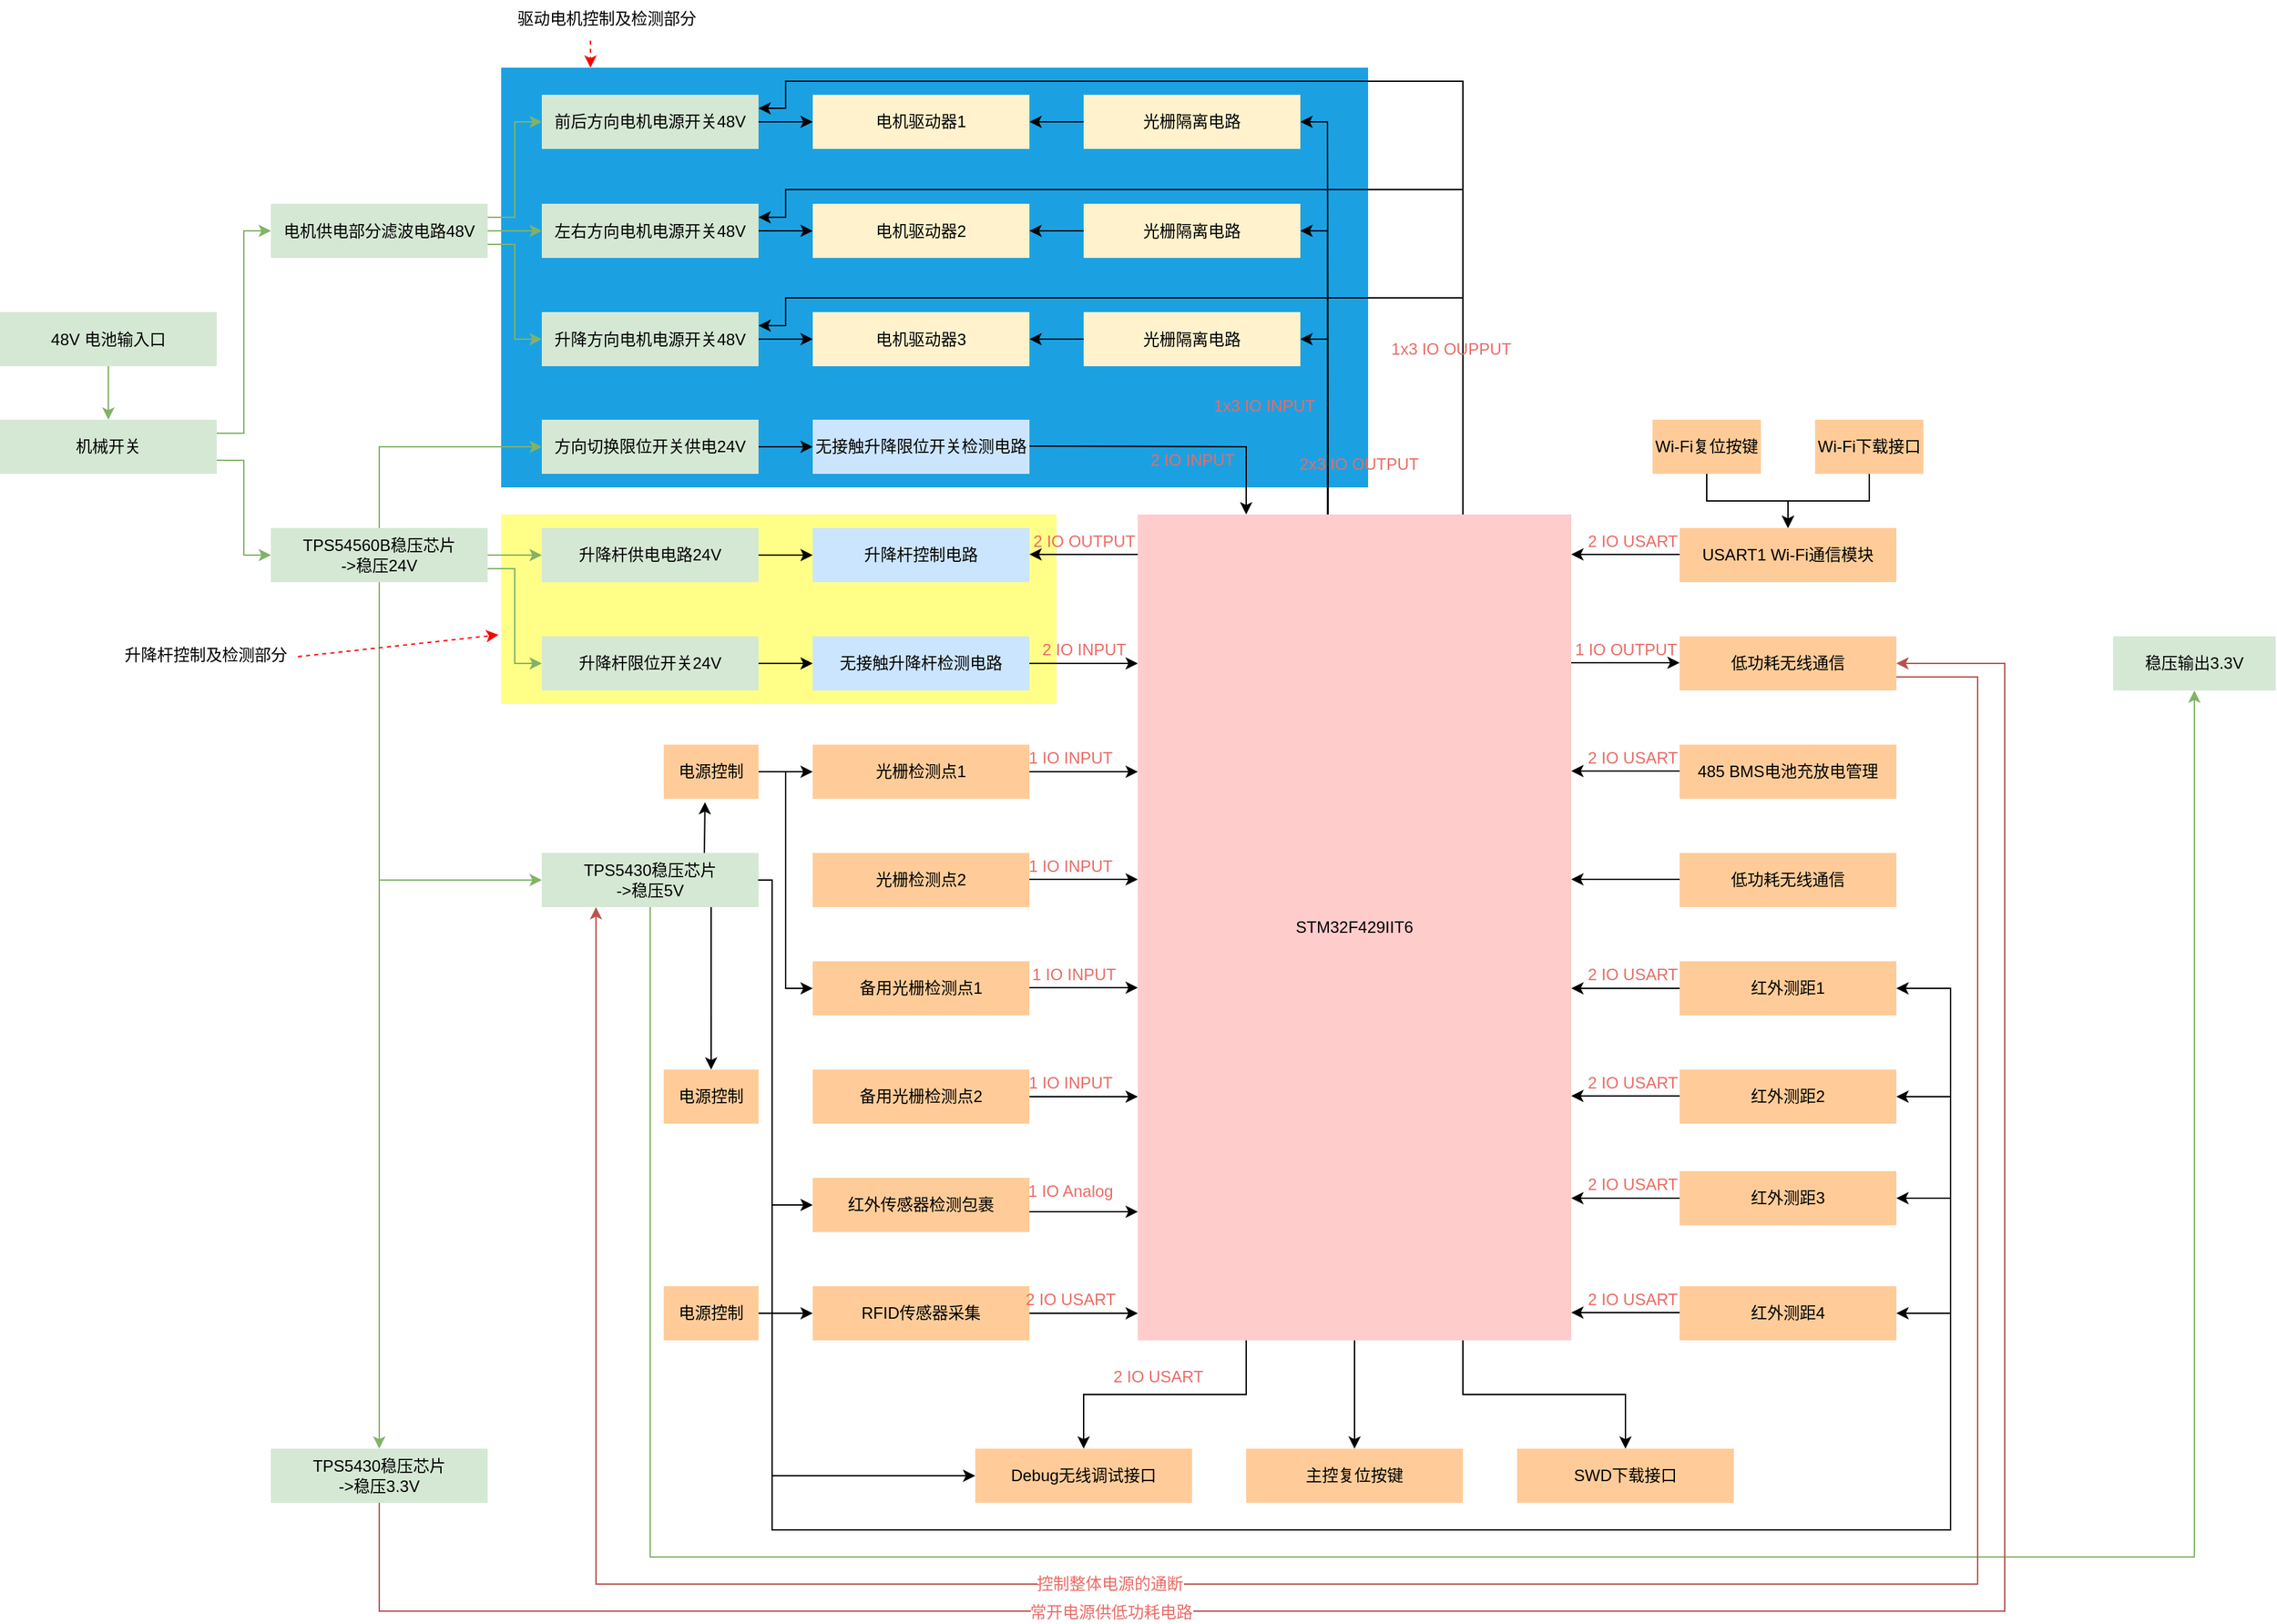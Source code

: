 <mxfile version="12.0.0" type="github" pages="1"><diagram id="swLJGi5v2HPjv_KgUqqM" name="第 1 页"><mxGraphModel dx="1579" dy="1038" grid="1" gridSize="10" guides="1" tooltips="1" connect="1" arrows="1" fold="1" page="1" pageScale="1" pageWidth="1169" pageHeight="827" math="0" shadow="0"><root><mxCell id="0"/><mxCell id="1" parent="0"/><mxCell id="vAtyXtitnbN9AJRjqvqJ-220" value="" style="rounded=0;whiteSpace=wrap;html=1;dashed=1;strokeColor=none;strokeWidth=1;fillColor=#1ba1e2;align=left;fontColor=#ffffff;" vertex="1" parent="1"><mxGeometry x="210" y="-60" width="640" height="310" as="geometry"/></mxCell><mxCell id="vAtyXtitnbN9AJRjqvqJ-217" value="" style="rounded=0;whiteSpace=wrap;html=1;strokeColor=none;strokeWidth=1;fillColor=#ffff88;align=left;noLabel=1;dashed=1;" vertex="1" parent="1"><mxGeometry x="210" y="270" width="410" height="140" as="geometry"/></mxCell><mxCell id="vAtyXtitnbN9AJRjqvqJ-133" value="" style="edgeStyle=orthogonalEdgeStyle;rounded=0;orthogonalLoop=1;jettySize=auto;html=1;exitX=0.5;exitY=0;exitDx=0;exitDy=0;fillColor=#d5e8d4;strokeColor=#82b366;" edge="1" parent="1" source="vAtyXtitnbN9AJRjqvqJ-2" target="vAtyXtitnbN9AJRjqvqJ-128"><mxGeometry relative="1" as="geometry"><Array as="points"><mxPoint x="120" y="220"/></Array></mxGeometry></mxCell><mxCell id="vAtyXtitnbN9AJRjqvqJ-144" style="edgeStyle=orthogonalEdgeStyle;rounded=0;orthogonalLoop=1;jettySize=auto;html=1;exitX=0.5;exitY=1;exitDx=0;exitDy=0;entryX=0;entryY=0.5;entryDx=0;entryDy=0;fillColor=#d5e8d4;strokeColor=#82b366;" edge="1" parent="1" source="vAtyXtitnbN9AJRjqvqJ-2" target="vAtyXtitnbN9AJRjqvqJ-114"><mxGeometry relative="1" as="geometry"/></mxCell><mxCell id="vAtyXtitnbN9AJRjqvqJ-145" value="" style="edgeStyle=orthogonalEdgeStyle;rounded=0;orthogonalLoop=1;jettySize=auto;html=1;fillColor=#d5e8d4;strokeColor=#82b366;" edge="1" parent="1" source="vAtyXtitnbN9AJRjqvqJ-2" target="vAtyXtitnbN9AJRjqvqJ-137"><mxGeometry relative="1" as="geometry"/></mxCell><mxCell id="vAtyXtitnbN9AJRjqvqJ-203" style="edgeStyle=orthogonalEdgeStyle;rounded=0;orthogonalLoop=1;jettySize=auto;html=1;exitX=1;exitY=0.75;exitDx=0;exitDy=0;entryX=0;entryY=0.5;entryDx=0;entryDy=0;fillColor=#d5e8d4;strokeColor=#82b366;" edge="1" parent="1" source="vAtyXtitnbN9AJRjqvqJ-2" target="vAtyXtitnbN9AJRjqvqJ-200"><mxGeometry relative="1" as="geometry"/></mxCell><mxCell id="vAtyXtitnbN9AJRjqvqJ-288" style="edgeStyle=orthogonalEdgeStyle;rounded=0;orthogonalLoop=1;jettySize=auto;html=1;exitX=0.5;exitY=1;exitDx=0;exitDy=0;entryX=0.5;entryY=0;entryDx=0;entryDy=0;strokeColor=#82b366;fontColor=#EA6B66;fillColor=#d5e8d4;" edge="1" parent="1" source="vAtyXtitnbN9AJRjqvqJ-2" target="vAtyXtitnbN9AJRjqvqJ-287"><mxGeometry relative="1" as="geometry"/></mxCell><mxCell id="vAtyXtitnbN9AJRjqvqJ-2" value="TPS54560B稳压芯片&lt;br&gt;-&amp;gt;稳压24V" style="rounded=0;whiteSpace=wrap;html=1;shadow=0;fillColor=#d5e8d4;strokeColor=none;" vertex="1" parent="1"><mxGeometry x="40" y="280" width="160" height="40" as="geometry"/></mxCell><mxCell id="vAtyXtitnbN9AJRjqvqJ-177" style="edgeStyle=orthogonalEdgeStyle;rounded=0;orthogonalLoop=1;jettySize=auto;html=1;entryX=1;entryY=0.5;entryDx=0;entryDy=0;" edge="1" parent="1" source="vAtyXtitnbN9AJRjqvqJ-3" target="vAtyXtitnbN9AJRjqvqJ-169"><mxGeometry relative="1" as="geometry"><Array as="points"><mxPoint x="820" y="141"/></Array></mxGeometry></mxCell><mxCell id="vAtyXtitnbN9AJRjqvqJ-179" style="edgeStyle=orthogonalEdgeStyle;rounded=0;orthogonalLoop=1;jettySize=auto;html=1;entryX=1;entryY=0.5;entryDx=0;entryDy=0;" edge="1" parent="1" source="vAtyXtitnbN9AJRjqvqJ-3" target="vAtyXtitnbN9AJRjqvqJ-168"><mxGeometry relative="1" as="geometry"><Array as="points"><mxPoint x="820" y="61"/></Array></mxGeometry></mxCell><mxCell id="vAtyXtitnbN9AJRjqvqJ-180" style="edgeStyle=orthogonalEdgeStyle;rounded=0;orthogonalLoop=1;jettySize=auto;html=1;exitX=0.439;exitY=0.001;exitDx=0;exitDy=0;entryX=1;entryY=0.5;entryDx=0;entryDy=0;exitPerimeter=0;" edge="1" parent="1" source="vAtyXtitnbN9AJRjqvqJ-3" target="vAtyXtitnbN9AJRjqvqJ-167"><mxGeometry relative="1" as="geometry"><Array as="points"><mxPoint x="820" y="200"/><mxPoint x="820" y="-20"/></Array></mxGeometry></mxCell><mxCell id="vAtyXtitnbN9AJRjqvqJ-227" value="2x3 IO OUTPUT" style="text;resizable=0;points=[];align=center;verticalAlign=middle;labelBackgroundColor=none;fontColor=#EA6B66;html=1;" vertex="1" connectable="0" parent="vAtyXtitnbN9AJRjqvqJ-180"><mxGeometry x="-0.546" y="63" relative="1" as="geometry"><mxPoint x="22.5" y="-30" as="offset"/></mxGeometry></mxCell><mxCell id="vAtyXtitnbN9AJRjqvqJ-242" style="edgeStyle=orthogonalEdgeStyle;rounded=0;orthogonalLoop=1;jettySize=auto;html=1;exitX=0.75;exitY=0;exitDx=0;exitDy=0;entryX=1;entryY=0.25;entryDx=0;entryDy=0;strokeColor=#000000;fontColor=#EA6B66;" edge="1" parent="1" source="vAtyXtitnbN9AJRjqvqJ-3" target="vAtyXtitnbN9AJRjqvqJ-120"><mxGeometry relative="1" as="geometry"><Array as="points"><mxPoint x="920" y="110"/><mxPoint x="420" y="110"/><mxPoint x="420" y="131"/></Array></mxGeometry></mxCell><mxCell id="vAtyXtitnbN9AJRjqvqJ-243" style="edgeStyle=orthogonalEdgeStyle;rounded=0;orthogonalLoop=1;jettySize=auto;html=1;exitX=0.75;exitY=0;exitDx=0;exitDy=0;entryX=1;entryY=0.25;entryDx=0;entryDy=0;strokeColor=#000000;fontColor=#EA6B66;" edge="1" parent="1" source="vAtyXtitnbN9AJRjqvqJ-3" target="vAtyXtitnbN9AJRjqvqJ-122"><mxGeometry relative="1" as="geometry"><Array as="points"><mxPoint x="920" y="30"/><mxPoint x="420" y="30"/><mxPoint x="420" y="51"/></Array></mxGeometry></mxCell><mxCell id="vAtyXtitnbN9AJRjqvqJ-244" style="edgeStyle=orthogonalEdgeStyle;rounded=0;orthogonalLoop=1;jettySize=auto;html=1;exitX=0.75;exitY=0;exitDx=0;exitDy=0;entryX=1;entryY=0.25;entryDx=0;entryDy=0;strokeColor=#000000;fontColor=#EA6B66;" edge="1" parent="1" source="vAtyXtitnbN9AJRjqvqJ-3" target="vAtyXtitnbN9AJRjqvqJ-123"><mxGeometry relative="1" as="geometry"><Array as="points"><mxPoint x="920" y="-50"/><mxPoint x="420" y="-50"/><mxPoint x="420" y="-30"/></Array></mxGeometry></mxCell><mxCell id="vAtyXtitnbN9AJRjqvqJ-245" value="1x3 IO OUPPUT" style="text;html=1;resizable=0;points=[];align=center;verticalAlign=middle;labelBackgroundColor=none;fontColor=#EA6B66;" vertex="1" connectable="0" parent="vAtyXtitnbN9AJRjqvqJ-244"><mxGeometry x="-0.852" y="1" relative="1" as="geometry"><mxPoint x="-8.5" y="-59" as="offset"/></mxGeometry></mxCell><mxCell id="vAtyXtitnbN9AJRjqvqJ-294" style="edgeStyle=orthogonalEdgeStyle;rounded=0;orthogonalLoop=1;jettySize=auto;html=1;exitX=0.25;exitY=1;exitDx=0;exitDy=0;entryX=0.5;entryY=0;entryDx=0;entryDy=0;strokeColor=#000000;fontColor=#EA6B66;" edge="1" parent="1" source="vAtyXtitnbN9AJRjqvqJ-3" target="vAtyXtitnbN9AJRjqvqJ-282"><mxGeometry relative="1" as="geometry"/></mxCell><mxCell id="vAtyXtitnbN9AJRjqvqJ-295" style="edgeStyle=orthogonalEdgeStyle;rounded=0;orthogonalLoop=1;jettySize=auto;html=1;exitX=0.5;exitY=1;exitDx=0;exitDy=0;entryX=0.5;entryY=0;entryDx=0;entryDy=0;strokeColor=#000000;fontColor=#EA6B66;" edge="1" parent="1" source="vAtyXtitnbN9AJRjqvqJ-3" target="vAtyXtitnbN9AJRjqvqJ-281"><mxGeometry relative="1" as="geometry"/></mxCell><mxCell id="vAtyXtitnbN9AJRjqvqJ-296" style="edgeStyle=orthogonalEdgeStyle;rounded=0;orthogonalLoop=1;jettySize=auto;html=1;exitX=0.75;exitY=1;exitDx=0;exitDy=0;entryX=0.5;entryY=0;entryDx=0;entryDy=0;strokeColor=#000000;fontColor=#EA6B66;" edge="1" parent="1" source="vAtyXtitnbN9AJRjqvqJ-3" target="vAtyXtitnbN9AJRjqvqJ-280"><mxGeometry relative="1" as="geometry"/></mxCell><mxCell id="vAtyXtitnbN9AJRjqvqJ-3" value="STM32F429IIT6" style="rounded=0;whiteSpace=wrap;html=1;shadow=0;fillColor=#ffcccc;strokeColor=none;" vertex="1" parent="1"><mxGeometry x="680" y="270" width="320" height="610" as="geometry"/></mxCell><mxCell id="vAtyXtitnbN9AJRjqvqJ-118" style="edgeStyle=orthogonalEdgeStyle;rounded=0;orthogonalLoop=1;jettySize=auto;html=1;exitX=1;exitY=0.25;exitDx=0;exitDy=0;entryX=0;entryY=0.5;entryDx=0;entryDy=0;fillColor=#d5e8d4;strokeColor=#82b366;" edge="1" parent="1" source="vAtyXtitnbN9AJRjqvqJ-112" target="vAtyXtitnbN9AJRjqvqJ-116"><mxGeometry relative="1" as="geometry"/></mxCell><mxCell id="vAtyXtitnbN9AJRjqvqJ-127" style="edgeStyle=orthogonalEdgeStyle;rounded=0;orthogonalLoop=1;jettySize=auto;html=1;exitX=1;exitY=0.75;exitDx=0;exitDy=0;entryX=0;entryY=0.5;entryDx=0;entryDy=0;fillColor=#d5e8d4;strokeColor=#82b366;" edge="1" parent="1" source="vAtyXtitnbN9AJRjqvqJ-112" target="vAtyXtitnbN9AJRjqvqJ-2"><mxGeometry relative="1" as="geometry"/></mxCell><mxCell id="vAtyXtitnbN9AJRjqvqJ-112" value="机械开关" style="rounded=0;whiteSpace=wrap;html=1;shadow=0;fillColor=#d5e8d4;strokeColor=none;" vertex="1" parent="1"><mxGeometry x="-160" y="200" width="160" height="40" as="geometry"/></mxCell><mxCell id="vAtyXtitnbN9AJRjqvqJ-297" style="edgeStyle=orthogonalEdgeStyle;rounded=0;orthogonalLoop=1;jettySize=auto;html=1;exitX=1;exitY=0.5;exitDx=0;exitDy=0;entryX=0;entryY=0.5;entryDx=0;entryDy=0;strokeColor=#000000;fontColor=#EA6B66;" edge="1" parent="1" source="vAtyXtitnbN9AJRjqvqJ-114" target="vAtyXtitnbN9AJRjqvqJ-282"><mxGeometry relative="1" as="geometry"><Array as="points"><mxPoint x="410" y="540"/><mxPoint x="410" y="980"/></Array></mxGeometry></mxCell><mxCell id="vAtyXtitnbN9AJRjqvqJ-298" style="edgeStyle=orthogonalEdgeStyle;rounded=0;orthogonalLoop=1;jettySize=auto;html=1;exitX=1;exitY=0.5;exitDx=0;exitDy=0;entryX=1;entryY=0.5;entryDx=0;entryDy=0;strokeColor=#000000;fontColor=#EA6B66;" edge="1" parent="1" source="vAtyXtitnbN9AJRjqvqJ-114" target="vAtyXtitnbN9AJRjqvqJ-254"><mxGeometry relative="1" as="geometry"><Array as="points"><mxPoint x="410" y="540"/><mxPoint x="410" y="1020"/><mxPoint x="1280" y="1020"/><mxPoint x="1280" y="620"/></Array></mxGeometry></mxCell><mxCell id="vAtyXtitnbN9AJRjqvqJ-299" style="edgeStyle=orthogonalEdgeStyle;rounded=0;orthogonalLoop=1;jettySize=auto;html=1;exitX=1;exitY=0.5;exitDx=0;exitDy=0;entryX=1;entryY=0.5;entryDx=0;entryDy=0;strokeColor=#000000;fontColor=#EA6B66;" edge="1" parent="1" source="vAtyXtitnbN9AJRjqvqJ-114" target="vAtyXtitnbN9AJRjqvqJ-255"><mxGeometry relative="1" as="geometry"><Array as="points"><mxPoint x="410" y="540"/><mxPoint x="410" y="1020"/><mxPoint x="1280" y="1020"/><mxPoint x="1280" y="700"/></Array></mxGeometry></mxCell><mxCell id="vAtyXtitnbN9AJRjqvqJ-300" style="edgeStyle=orthogonalEdgeStyle;rounded=0;orthogonalLoop=1;jettySize=auto;html=1;exitX=1;exitY=0.5;exitDx=0;exitDy=0;entryX=1;entryY=0.5;entryDx=0;entryDy=0;strokeColor=#000000;fontColor=#EA6B66;" edge="1" parent="1" source="vAtyXtitnbN9AJRjqvqJ-114" target="vAtyXtitnbN9AJRjqvqJ-256"><mxGeometry relative="1" as="geometry"><Array as="points"><mxPoint x="410" y="540"/><mxPoint x="410" y="1020"/><mxPoint x="1280" y="1020"/><mxPoint x="1280" y="775"/></Array></mxGeometry></mxCell><mxCell id="vAtyXtitnbN9AJRjqvqJ-301" style="edgeStyle=orthogonalEdgeStyle;rounded=0;orthogonalLoop=1;jettySize=auto;html=1;exitX=1;exitY=0.5;exitDx=0;exitDy=0;entryX=1;entryY=0.5;entryDx=0;entryDy=0;strokeColor=#000000;fontColor=#EA6B66;" edge="1" parent="1" source="vAtyXtitnbN9AJRjqvqJ-114" target="vAtyXtitnbN9AJRjqvqJ-257"><mxGeometry relative="1" as="geometry"><Array as="points"><mxPoint x="410" y="540"/><mxPoint x="410" y="1020"/><mxPoint x="1280" y="1020"/><mxPoint x="1280" y="860"/></Array></mxGeometry></mxCell><mxCell id="vAtyXtitnbN9AJRjqvqJ-307" style="edgeStyle=orthogonalEdgeStyle;rounded=0;orthogonalLoop=1;jettySize=auto;html=1;exitX=0.75;exitY=0;exitDx=0;exitDy=0;entryX=0.435;entryY=1.061;entryDx=0;entryDy=0;entryPerimeter=0;strokeColor=#000000;fontColor=#EA6B66;" edge="1" parent="1" source="vAtyXtitnbN9AJRjqvqJ-114" target="vAtyXtitnbN9AJRjqvqJ-306"><mxGeometry relative="1" as="geometry"/></mxCell><mxCell id="vAtyXtitnbN9AJRjqvqJ-313" style="edgeStyle=orthogonalEdgeStyle;rounded=0;orthogonalLoop=1;jettySize=auto;html=1;exitX=0.781;exitY=0.996;exitDx=0;exitDy=0;entryX=0.5;entryY=0;entryDx=0;entryDy=0;strokeColor=#000000;fontColor=#EA6B66;exitPerimeter=0;" edge="1" parent="1" source="vAtyXtitnbN9AJRjqvqJ-114" target="vAtyXtitnbN9AJRjqvqJ-312"><mxGeometry relative="1" as="geometry"><Array as="points"/></mxGeometry></mxCell><mxCell id="vAtyXtitnbN9AJRjqvqJ-114" value="TPS5430稳压芯片&lt;br&gt;-&amp;gt;稳压5V" style="rounded=0;whiteSpace=wrap;html=1;shadow=0;fillColor=#d5e8d4;strokeColor=none;" vertex="1" parent="1"><mxGeometry x="240" y="520" width="160" height="40" as="geometry"/></mxCell><mxCell id="vAtyXtitnbN9AJRjqvqJ-124" value="" style="edgeStyle=orthogonalEdgeStyle;rounded=0;orthogonalLoop=1;jettySize=auto;html=1;fillColor=#d5e8d4;strokeColor=#82b366;" edge="1" parent="1" source="vAtyXtitnbN9AJRjqvqJ-116" target="vAtyXtitnbN9AJRjqvqJ-122"><mxGeometry relative="1" as="geometry"/></mxCell><mxCell id="vAtyXtitnbN9AJRjqvqJ-125" style="edgeStyle=orthogonalEdgeStyle;rounded=0;orthogonalLoop=1;jettySize=auto;html=1;exitX=1;exitY=0.25;exitDx=0;exitDy=0;entryX=0;entryY=0.5;entryDx=0;entryDy=0;fillColor=#d5e8d4;strokeColor=#82b366;" edge="1" parent="1" source="vAtyXtitnbN9AJRjqvqJ-116" target="vAtyXtitnbN9AJRjqvqJ-123"><mxGeometry relative="1" as="geometry"/></mxCell><mxCell id="vAtyXtitnbN9AJRjqvqJ-126" style="edgeStyle=orthogonalEdgeStyle;rounded=0;orthogonalLoop=1;jettySize=auto;html=1;exitX=1;exitY=0.75;exitDx=0;exitDy=0;entryX=0;entryY=0.5;entryDx=0;entryDy=0;fillColor=#d5e8d4;strokeColor=#82b366;" edge="1" parent="1" source="vAtyXtitnbN9AJRjqvqJ-116" target="vAtyXtitnbN9AJRjqvqJ-120"><mxGeometry relative="1" as="geometry"/></mxCell><mxCell id="vAtyXtitnbN9AJRjqvqJ-116" value="电机供电部分滤波电路48V" style="rounded=0;whiteSpace=wrap;html=1;shadow=0;fillColor=#d5e8d4;strokeColor=none;" vertex="1" parent="1"><mxGeometry x="40" y="40.5" width="160" height="40" as="geometry"/></mxCell><mxCell id="vAtyXtitnbN9AJRjqvqJ-172" value="" style="edgeStyle=orthogonalEdgeStyle;rounded=0;orthogonalLoop=1;jettySize=auto;html=1;" edge="1" parent="1" source="vAtyXtitnbN9AJRjqvqJ-120" target="vAtyXtitnbN9AJRjqvqJ-152"><mxGeometry relative="1" as="geometry"/></mxCell><mxCell id="vAtyXtitnbN9AJRjqvqJ-120" value="升降方向电机电源开关48V" style="rounded=0;whiteSpace=wrap;html=1;shadow=0;fillColor=#d5e8d4;strokeColor=none;" vertex="1" parent="1"><mxGeometry x="240" y="120.5" width="160" height="40" as="geometry"/></mxCell><mxCell id="vAtyXtitnbN9AJRjqvqJ-171" value="" style="edgeStyle=orthogonalEdgeStyle;rounded=0;orthogonalLoop=1;jettySize=auto;html=1;" edge="1" parent="1" source="vAtyXtitnbN9AJRjqvqJ-122" target="vAtyXtitnbN9AJRjqvqJ-151"><mxGeometry relative="1" as="geometry"/></mxCell><mxCell id="vAtyXtitnbN9AJRjqvqJ-122" value="左右方向电机电源开关48V" style="rounded=0;whiteSpace=wrap;html=1;shadow=0;fillColor=#d5e8d4;strokeColor=none;" vertex="1" parent="1"><mxGeometry x="240" y="40.5" width="160" height="40" as="geometry"/></mxCell><mxCell id="vAtyXtitnbN9AJRjqvqJ-170" value="" style="edgeStyle=orthogonalEdgeStyle;rounded=0;orthogonalLoop=1;jettySize=auto;html=1;" edge="1" parent="1" source="vAtyXtitnbN9AJRjqvqJ-123" target="vAtyXtitnbN9AJRjqvqJ-150"><mxGeometry relative="1" as="geometry"/></mxCell><mxCell id="vAtyXtitnbN9AJRjqvqJ-123" value="前后方向电机电源开关48V" style="rounded=0;whiteSpace=wrap;html=1;shadow=0;fillColor=#d5e8d4;strokeColor=none;" vertex="1" parent="1"><mxGeometry x="240" y="-40" width="160" height="40" as="geometry"/></mxCell><mxCell id="vAtyXtitnbN9AJRjqvqJ-156" value="" style="edgeStyle=orthogonalEdgeStyle;rounded=0;orthogonalLoop=1;jettySize=auto;html=1;" edge="1" parent="1" source="vAtyXtitnbN9AJRjqvqJ-128" target="vAtyXtitnbN9AJRjqvqJ-134"><mxGeometry relative="1" as="geometry"/></mxCell><mxCell id="vAtyXtitnbN9AJRjqvqJ-128" value="方向切换限位开关供电24V" style="rounded=0;whiteSpace=wrap;html=1;shadow=0;fillColor=#d5e8d4;strokeColor=none;" vertex="1" parent="1"><mxGeometry x="240" y="200" width="160" height="40" as="geometry"/></mxCell><mxCell id="vAtyXtitnbN9AJRjqvqJ-134" value="&lt;span style=&quot;white-space: normal&quot;&gt;无接触升降限位开关检测电路&lt;/span&gt;" style="rounded=0;whiteSpace=wrap;html=1;shadow=0;fillColor=#cce5ff;strokeColor=none;" vertex="1" parent="1"><mxGeometry x="440" y="200" width="160" height="40" as="geometry"/></mxCell><mxCell id="vAtyXtitnbN9AJRjqvqJ-140" value="" style="edgeStyle=orthogonalEdgeStyle;rounded=0;orthogonalLoop=1;jettySize=auto;html=1;" edge="1" parent="1" source="vAtyXtitnbN9AJRjqvqJ-137" target="vAtyXtitnbN9AJRjqvqJ-139"><mxGeometry relative="1" as="geometry"/></mxCell><mxCell id="vAtyXtitnbN9AJRjqvqJ-137" value="升降杆供电电路24V" style="rounded=0;whiteSpace=wrap;html=1;shadow=0;fillColor=#d5e8d4;strokeColor=none;" vertex="1" parent="1"><mxGeometry x="240" y="280" width="160" height="40" as="geometry"/></mxCell><mxCell id="vAtyXtitnbN9AJRjqvqJ-139" value="升降杆控制电路" style="rounded=0;whiteSpace=wrap;html=1;shadow=0;fillColor=#cce5ff;strokeColor=none;" vertex="1" parent="1"><mxGeometry x="440" y="280" width="160" height="40" as="geometry"/></mxCell><mxCell id="vAtyXtitnbN9AJRjqvqJ-226" style="edgeStyle=orthogonalEdgeStyle;rounded=0;orthogonalLoop=1;jettySize=auto;html=1;exitX=0.5;exitY=1;exitDx=0;exitDy=0;entryX=0.5;entryY=1;entryDx=0;entryDy=0;strokeColor=#82b366;fontColor=none;fillColor=#d5e8d4;" edge="1" parent="1" source="vAtyXtitnbN9AJRjqvqJ-114" target="vAtyXtitnbN9AJRjqvqJ-225"><mxGeometry relative="1" as="geometry"><mxPoint x="339.667" y="560" as="sourcePoint"/><Array as="points"><mxPoint x="320" y="1040"/><mxPoint x="1460" y="1040"/></Array></mxGeometry></mxCell><mxCell id="vAtyXtitnbN9AJRjqvqJ-259" style="edgeStyle=orthogonalEdgeStyle;rounded=0;orthogonalLoop=1;jettySize=auto;html=1;exitX=1;exitY=0.5;exitDx=0;exitDy=0;entryX=0;entryY=0.5;entryDx=0;entryDy=0;strokeColor=#000000;fontColor=#EA6B66;" edge="1" parent="1" target="vAtyXtitnbN9AJRjqvqJ-247"><mxGeometry relative="1" as="geometry"><mxPoint x="399.667" y="540" as="sourcePoint"/><Array as="points"><mxPoint x="410" y="540"/><mxPoint x="410" y="780"/></Array></mxGeometry></mxCell><mxCell id="vAtyXtitnbN9AJRjqvqJ-150" value="电机驱动器1" style="rounded=0;whiteSpace=wrap;html=1;shadow=0;fillColor=#fff2cc;strokeColor=none;" vertex="1" parent="1"><mxGeometry x="440" y="-40.0" width="160" height="40" as="geometry"/></mxCell><mxCell id="vAtyXtitnbN9AJRjqvqJ-151" value="电机驱动器2" style="rounded=0;whiteSpace=wrap;html=1;shadow=0;fillColor=#fff2cc;strokeColor=none;" vertex="1" parent="1"><mxGeometry x="440" y="40.5" width="160" height="40" as="geometry"/></mxCell><mxCell id="vAtyXtitnbN9AJRjqvqJ-152" value="电机驱动器3" style="rounded=0;whiteSpace=wrap;html=1;shadow=0;fillColor=#fff2cc;strokeColor=none;" vertex="1" parent="1"><mxGeometry x="440" y="120.5" width="160" height="40" as="geometry"/></mxCell><mxCell id="vAtyXtitnbN9AJRjqvqJ-157" value="光栅检测点1" style="rounded=0;whiteSpace=wrap;html=1;shadow=0;fillColor=#ffcc99;strokeColor=none;" vertex="1" parent="1"><mxGeometry x="440" y="440" width="160" height="40" as="geometry"/></mxCell><mxCell id="vAtyXtitnbN9AJRjqvqJ-158" value="光栅检测点2" style="rounded=0;whiteSpace=wrap;html=1;shadow=0;fillColor=#ffcc99;strokeColor=none;" vertex="1" parent="1"><mxGeometry x="440" y="520" width="160" height="40" as="geometry"/></mxCell><mxCell id="vAtyXtitnbN9AJRjqvqJ-160" value="备用光栅检测点1" style="rounded=0;whiteSpace=wrap;html=1;shadow=0;fillColor=#ffcc99;strokeColor=none;" vertex="1" parent="1"><mxGeometry x="440" y="600" width="160" height="40" as="geometry"/></mxCell><mxCell id="vAtyXtitnbN9AJRjqvqJ-161" value="备用光栅检测点2" style="rounded=0;whiteSpace=wrap;html=1;shadow=0;fillColor=#ffcc99;strokeColor=none;" vertex="1" parent="1"><mxGeometry x="440" y="680" width="160" height="40" as="geometry"/></mxCell><mxCell id="vAtyXtitnbN9AJRjqvqJ-174" value="" style="edgeStyle=orthogonalEdgeStyle;rounded=0;orthogonalLoop=1;jettySize=auto;html=1;" edge="1" parent="1" source="vAtyXtitnbN9AJRjqvqJ-167" target="vAtyXtitnbN9AJRjqvqJ-150"><mxGeometry relative="1" as="geometry"/></mxCell><mxCell id="vAtyXtitnbN9AJRjqvqJ-167" value="光栅隔离电路" style="rounded=0;whiteSpace=wrap;html=1;shadow=0;fillColor=#fff2cc;strokeColor=none;" vertex="1" parent="1"><mxGeometry x="640" y="-40" width="160" height="40" as="geometry"/></mxCell><mxCell id="vAtyXtitnbN9AJRjqvqJ-175" value="" style="edgeStyle=orthogonalEdgeStyle;rounded=0;orthogonalLoop=1;jettySize=auto;html=1;" edge="1" parent="1" source="vAtyXtitnbN9AJRjqvqJ-168" target="vAtyXtitnbN9AJRjqvqJ-151"><mxGeometry relative="1" as="geometry"/></mxCell><mxCell id="vAtyXtitnbN9AJRjqvqJ-168" value="光栅隔离电路" style="rounded=0;whiteSpace=wrap;html=1;shadow=0;fillColor=#fff2cc;strokeColor=none;" vertex="1" parent="1"><mxGeometry x="640" y="40.5" width="160" height="40" as="geometry"/></mxCell><mxCell id="vAtyXtitnbN9AJRjqvqJ-176" value="" style="edgeStyle=orthogonalEdgeStyle;rounded=0;orthogonalLoop=1;jettySize=auto;html=1;" edge="1" parent="1" source="vAtyXtitnbN9AJRjqvqJ-169" target="vAtyXtitnbN9AJRjqvqJ-152"><mxGeometry relative="1" as="geometry"/></mxCell><mxCell id="vAtyXtitnbN9AJRjqvqJ-169" value="光栅隔离电路" style="rounded=0;whiteSpace=wrap;html=1;shadow=0;fillColor=#fff2cc;strokeColor=none;" vertex="1" parent="1"><mxGeometry x="640" y="120.5" width="160" height="40" as="geometry"/></mxCell><mxCell id="vAtyXtitnbN9AJRjqvqJ-187" style="edgeStyle=orthogonalEdgeStyle;rounded=0;orthogonalLoop=1;jettySize=auto;html=1;exitX=0;exitY=0.313;exitDx=0;exitDy=0;entryX=1;entryY=0.5;entryDx=0;entryDy=0;exitPerimeter=0;" edge="1" parent="1"><mxGeometry relative="1" as="geometry"><mxPoint x="600" y="380" as="sourcePoint"/><mxPoint x="680" y="380" as="targetPoint"/></mxGeometry></mxCell><mxCell id="vAtyXtitnbN9AJRjqvqJ-231" value="2 IO INPUT" style="text;html=1;resizable=0;points=[];align=center;verticalAlign=middle;labelBackgroundColor=none;fontColor=#EA6B66;" vertex="1" connectable="0" parent="vAtyXtitnbN9AJRjqvqJ-187"><mxGeometry x="-0.09" y="-1" relative="1" as="geometry"><mxPoint x="3.276" y="-11" as="offset"/></mxGeometry></mxCell><mxCell id="vAtyXtitnbN9AJRjqvqJ-188" style="edgeStyle=orthogonalEdgeStyle;rounded=0;orthogonalLoop=1;jettySize=auto;html=1;exitX=0;exitY=0.313;exitDx=0;exitDy=0;entryX=1;entryY=0.5;entryDx=0;entryDy=0;exitPerimeter=0;" edge="1" parent="1"><mxGeometry relative="1" as="geometry"><mxPoint x="600" y="460" as="sourcePoint"/><mxPoint x="680" y="460" as="targetPoint"/></mxGeometry></mxCell><mxCell id="vAtyXtitnbN9AJRjqvqJ-232" value="1 IO INPUT" style="text;html=1;resizable=0;points=[];align=center;verticalAlign=middle;labelBackgroundColor=none;fontColor=#EA6B66;" vertex="1" connectable="0" parent="vAtyXtitnbN9AJRjqvqJ-188"><mxGeometry x="-0.34" y="1" relative="1" as="geometry"><mxPoint x="3.5" y="-9" as="offset"/></mxGeometry></mxCell><mxCell id="vAtyXtitnbN9AJRjqvqJ-191" style="edgeStyle=orthogonalEdgeStyle;rounded=0;orthogonalLoop=1;jettySize=auto;html=1;exitX=0;exitY=0.313;exitDx=0;exitDy=0;entryX=1;entryY=0.5;entryDx=0;entryDy=0;exitPerimeter=0;" edge="1" parent="1"><mxGeometry relative="1" as="geometry"><mxPoint x="680" y="299.5" as="sourcePoint"/><mxPoint x="600" y="299.5" as="targetPoint"/></mxGeometry></mxCell><mxCell id="vAtyXtitnbN9AJRjqvqJ-230" value="2 IO OUTPUT" style="text;html=1;resizable=0;points=[];align=center;verticalAlign=middle;labelBackgroundColor=none;fontColor=#EA6B66;" vertex="1" connectable="0" parent="vAtyXtitnbN9AJRjqvqJ-191"><mxGeometry x="0.123" relative="1" as="geometry"><mxPoint x="4.665" y="-9.5" as="offset"/></mxGeometry></mxCell><mxCell id="vAtyXtitnbN9AJRjqvqJ-192" style="edgeStyle=orthogonalEdgeStyle;rounded=0;orthogonalLoop=1;jettySize=auto;html=1;exitX=0;exitY=0.313;exitDx=0;exitDy=0;entryX=0.25;entryY=0;entryDx=0;entryDy=0;exitPerimeter=0;" edge="1" parent="1" target="vAtyXtitnbN9AJRjqvqJ-3"><mxGeometry relative="1" as="geometry"><mxPoint x="600" y="219.5" as="sourcePoint"/><mxPoint x="680" y="219.5" as="targetPoint"/></mxGeometry></mxCell><mxCell id="vAtyXtitnbN9AJRjqvqJ-228" value="2 IO INPUT" style="text;html=1;resizable=0;points=[];align=center;verticalAlign=middle;labelBackgroundColor=none;fontColor=#EA6B66;" vertex="1" connectable="0" parent="vAtyXtitnbN9AJRjqvqJ-192"><mxGeometry x="0.897" relative="1" as="geometry"><mxPoint x="-40" y="-29" as="offset"/></mxGeometry></mxCell><mxCell id="vAtyXtitnbN9AJRjqvqJ-193" style="edgeStyle=orthogonalEdgeStyle;rounded=0;orthogonalLoop=1;jettySize=auto;html=1;exitX=0;exitY=0.313;exitDx=0;exitDy=0;entryX=1;entryY=0.5;entryDx=0;entryDy=0;exitPerimeter=0;" edge="1" parent="1"><mxGeometry relative="1" as="geometry"><mxPoint x="600" y="539.5" as="sourcePoint"/><mxPoint x="680" y="539.5" as="targetPoint"/></mxGeometry></mxCell><mxCell id="vAtyXtitnbN9AJRjqvqJ-233" value="1 IO INPUT" style="text;html=1;resizable=0;points=[];align=center;verticalAlign=middle;labelBackgroundColor=none;fontColor=#EA6B66;" vertex="1" connectable="0" parent="vAtyXtitnbN9AJRjqvqJ-193"><mxGeometry x="-0.11" y="2" relative="1" as="geometry"><mxPoint x="-5.5" y="-7.5" as="offset"/></mxGeometry></mxCell><mxCell id="vAtyXtitnbN9AJRjqvqJ-194" style="edgeStyle=orthogonalEdgeStyle;rounded=0;orthogonalLoop=1;jettySize=auto;html=1;exitX=0;exitY=0.313;exitDx=0;exitDy=0;entryX=1;entryY=0.5;entryDx=0;entryDy=0;exitPerimeter=0;" edge="1" parent="1"><mxGeometry relative="1" as="geometry"><mxPoint x="600" y="619.5" as="sourcePoint"/><mxPoint x="680" y="619.5" as="targetPoint"/></mxGeometry></mxCell><mxCell id="vAtyXtitnbN9AJRjqvqJ-199" value="" style="edgeStyle=orthogonalEdgeStyle;rounded=0;orthogonalLoop=1;jettySize=auto;html=1;" edge="1" parent="1" source="vAtyXtitnbN9AJRjqvqJ-200" target="vAtyXtitnbN9AJRjqvqJ-201"><mxGeometry relative="1" as="geometry"/></mxCell><mxCell id="vAtyXtitnbN9AJRjqvqJ-200" value="升降杆限位开关24V" style="rounded=0;whiteSpace=wrap;html=1;shadow=0;fillColor=#d5e8d4;strokeColor=none;" vertex="1" parent="1"><mxGeometry x="240" y="360" width="160" height="40" as="geometry"/></mxCell><mxCell id="vAtyXtitnbN9AJRjqvqJ-201" value="无接触升降杆检测电路" style="rounded=0;whiteSpace=wrap;html=1;shadow=0;fillColor=#cce5ff;strokeColor=none;" vertex="1" parent="1"><mxGeometry x="440" y="360" width="160" height="40" as="geometry"/></mxCell><mxCell id="vAtyXtitnbN9AJRjqvqJ-218" value="升降杆控制及检测部分" style="text;html=1;" vertex="1" parent="1"><mxGeometry x="-70" y="360" width="130" height="30" as="geometry"/></mxCell><mxCell id="vAtyXtitnbN9AJRjqvqJ-219" value="" style="endArrow=classic;html=1;fontColor=none;entryX=-0.005;entryY=0.635;entryDx=0;entryDy=0;entryPerimeter=0;exitX=1;exitY=0.5;exitDx=0;exitDy=0;dashed=1;strokeColor=#FF0000;" edge="1" parent="1" source="vAtyXtitnbN9AJRjqvqJ-218" target="vAtyXtitnbN9AJRjqvqJ-217"><mxGeometry width="50" height="50" relative="1" as="geometry"><mxPoint x="70" y="420" as="sourcePoint"/><mxPoint x="120" y="370" as="targetPoint"/></mxGeometry></mxCell><mxCell id="vAtyXtitnbN9AJRjqvqJ-223" style="edgeStyle=orthogonalEdgeStyle;rounded=0;orthogonalLoop=1;jettySize=auto;html=1;entryX=0.103;entryY=0;entryDx=0;entryDy=0;entryPerimeter=0;dashed=1;strokeColor=#FF0000;fontColor=none;" edge="1" parent="1" source="vAtyXtitnbN9AJRjqvqJ-221" target="vAtyXtitnbN9AJRjqvqJ-220"><mxGeometry relative="1" as="geometry"><Array as="points"><mxPoint x="276" y="-70"/></Array></mxGeometry></mxCell><mxCell id="vAtyXtitnbN9AJRjqvqJ-221" value="驱动电机控制及检测部分" style="text;html=1;" vertex="1" parent="1"><mxGeometry x="220" y="-110" width="130" height="30" as="geometry"/></mxCell><mxCell id="vAtyXtitnbN9AJRjqvqJ-222" style="edgeStyle=orthogonalEdgeStyle;rounded=0;orthogonalLoop=1;jettySize=auto;html=1;exitX=0;exitY=0.313;exitDx=0;exitDy=0;entryX=1;entryY=0.5;entryDx=0;entryDy=0;exitPerimeter=0;" edge="1" parent="1"><mxGeometry relative="1" as="geometry"><mxPoint x="600" y="700" as="sourcePoint"/><mxPoint x="680" y="700" as="targetPoint"/></mxGeometry></mxCell><mxCell id="vAtyXtitnbN9AJRjqvqJ-235" value="1 IO INPUT" style="text;html=1;resizable=0;points=[];align=center;verticalAlign=middle;labelBackgroundColor=none;fontColor=#EA6B66;" vertex="1" connectable="0" parent="vAtyXtitnbN9AJRjqvqJ-222"><mxGeometry x="-0.188" relative="1" as="geometry"><mxPoint x="-2.5" y="-10" as="offset"/></mxGeometry></mxCell><mxCell id="vAtyXtitnbN9AJRjqvqJ-225" value="稳压输出3.3V" style="rounded=0;whiteSpace=wrap;html=1;shadow=0;fillColor=#d5e8d4;strokeColor=none;" vertex="1" parent="1"><mxGeometry x="1400" y="360" width="120" height="40" as="geometry"/></mxCell><mxCell id="vAtyXtitnbN9AJRjqvqJ-229" value="1x3 IO INPUT" style="text;resizable=0;points=[];align=center;verticalAlign=middle;labelBackgroundColor=none;fontColor=#EA6B66;html=1;" vertex="1" connectable="0" parent="1"><mxGeometry x="759.943" y="210.109" as="geometry"><mxPoint x="12.5" y="-20" as="offset"/></mxGeometry></mxCell><mxCell id="vAtyXtitnbN9AJRjqvqJ-234" value="&lt;span style=&quot;text-align: center&quot;&gt;1 IO INPUT&lt;/span&gt;" style="text;html=1;resizable=0;points=[];autosize=1;align=left;verticalAlign=top;spacingTop=-4;fontColor=#EA6B66;" vertex="1" parent="1"><mxGeometry x="600" y="600" width="80" height="20" as="geometry"/></mxCell><mxCell id="vAtyXtitnbN9AJRjqvqJ-241" style="edgeStyle=orthogonalEdgeStyle;rounded=0;orthogonalLoop=1;jettySize=auto;html=1;entryX=0.5;entryY=0;entryDx=0;entryDy=0;strokeColor=#82b366;fontColor=#EA6B66;fillColor=#d5e8d4;" edge="1" parent="1" source="vAtyXtitnbN9AJRjqvqJ-236" target="vAtyXtitnbN9AJRjqvqJ-112"><mxGeometry relative="1" as="geometry"/></mxCell><mxCell id="vAtyXtitnbN9AJRjqvqJ-236" value="48V 电池输入口" style="rounded=0;whiteSpace=wrap;html=1;shadow=0;fillColor=#d5e8d4;strokeColor=none;" vertex="1" parent="1"><mxGeometry x="-160" y="120.5" width="160" height="40" as="geometry"/></mxCell><mxCell id="vAtyXtitnbN9AJRjqvqJ-246" value="RFID传感器采集" style="rounded=0;whiteSpace=wrap;html=1;shadow=0;fillColor=#ffcc99;strokeColor=none;" vertex="1" parent="1"><mxGeometry x="440" y="840" width="160" height="40" as="geometry"/></mxCell><mxCell id="vAtyXtitnbN9AJRjqvqJ-247" value="红外传感器检测包裹" style="rounded=0;whiteSpace=wrap;html=1;shadow=0;fillColor=#ffcc99;strokeColor=none;" vertex="1" parent="1"><mxGeometry x="440" y="760" width="160" height="40" as="geometry"/></mxCell><mxCell id="vAtyXtitnbN9AJRjqvqJ-249" style="edgeStyle=orthogonalEdgeStyle;rounded=0;orthogonalLoop=1;jettySize=auto;html=1;exitX=0;exitY=0.313;exitDx=0;exitDy=0;entryX=1;entryY=0.5;entryDx=0;entryDy=0;exitPerimeter=0;" edge="1" parent="1"><mxGeometry relative="1" as="geometry"><mxPoint x="600" y="860" as="sourcePoint"/><mxPoint x="680" y="860" as="targetPoint"/></mxGeometry></mxCell><mxCell id="vAtyXtitnbN9AJRjqvqJ-250" value="2 IO USART" style="text;html=1;resizable=0;points=[];align=center;verticalAlign=middle;labelBackgroundColor=none;fontColor=#EA6B66;" vertex="1" connectable="0" parent="vAtyXtitnbN9AJRjqvqJ-249"><mxGeometry x="-0.188" relative="1" as="geometry"><mxPoint x="-2.5" y="-10" as="offset"/></mxGeometry></mxCell><mxCell id="vAtyXtitnbN9AJRjqvqJ-251" style="edgeStyle=orthogonalEdgeStyle;rounded=0;orthogonalLoop=1;jettySize=auto;html=1;exitX=0;exitY=0.313;exitDx=0;exitDy=0;entryX=1;entryY=0.5;entryDx=0;entryDy=0;exitPerimeter=0;" edge="1" parent="1"><mxGeometry relative="1" as="geometry"><mxPoint x="600" y="785" as="sourcePoint"/><mxPoint x="680" y="785" as="targetPoint"/></mxGeometry></mxCell><mxCell id="vAtyXtitnbN9AJRjqvqJ-252" value="1 IO Analog" style="text;html=1;resizable=0;points=[];align=center;verticalAlign=middle;labelBackgroundColor=none;fontColor=#EA6B66;" vertex="1" connectable="0" parent="vAtyXtitnbN9AJRjqvqJ-251"><mxGeometry x="-0.188" relative="1" as="geometry"><mxPoint x="-2.5" y="-15" as="offset"/></mxGeometry></mxCell><mxCell id="vAtyXtitnbN9AJRjqvqJ-253" value="USART1 Wi-Fi通信模块" style="rounded=0;whiteSpace=wrap;html=1;shadow=0;fillColor=#ffcc99;strokeColor=none;" vertex="1" parent="1"><mxGeometry x="1080" y="280" width="160" height="40" as="geometry"/></mxCell><mxCell id="vAtyXtitnbN9AJRjqvqJ-254" value="红外测距1" style="rounded=0;whiteSpace=wrap;html=1;shadow=0;fillColor=#ffcc99;strokeColor=none;" vertex="1" parent="1"><mxGeometry x="1080" y="600" width="160" height="40" as="geometry"/></mxCell><mxCell id="vAtyXtitnbN9AJRjqvqJ-255" value="红外测距2" style="rounded=0;whiteSpace=wrap;html=1;shadow=0;fillColor=#ffcc99;strokeColor=none;" vertex="1" parent="1"><mxGeometry x="1080" y="680" width="160" height="40" as="geometry"/></mxCell><mxCell id="vAtyXtitnbN9AJRjqvqJ-256" value="红外测距3" style="rounded=0;whiteSpace=wrap;html=1;shadow=0;fillColor=#ffcc99;strokeColor=none;" vertex="1" parent="1"><mxGeometry x="1080" y="755" width="160" height="40" as="geometry"/></mxCell><mxCell id="vAtyXtitnbN9AJRjqvqJ-257" value="红外测距4" style="rounded=0;whiteSpace=wrap;html=1;shadow=0;fillColor=#ffcc99;strokeColor=none;" vertex="1" parent="1"><mxGeometry x="1080" y="840" width="160" height="40" as="geometry"/></mxCell><mxCell id="vAtyXtitnbN9AJRjqvqJ-290" style="edgeStyle=orthogonalEdgeStyle;rounded=0;orthogonalLoop=1;jettySize=auto;html=1;exitX=1;exitY=0.75;exitDx=0;exitDy=0;entryX=0.25;entryY=1;entryDx=0;entryDy=0;strokeColor=#b85450;fontColor=#EA6B66;fillColor=#f8cecc;" edge="1" parent="1" source="vAtyXtitnbN9AJRjqvqJ-261" target="vAtyXtitnbN9AJRjqvqJ-114"><mxGeometry relative="1" as="geometry"><Array as="points"><mxPoint x="1300" y="390"/><mxPoint x="1300" y="1060"/><mxPoint x="280" y="1060"/></Array></mxGeometry></mxCell><mxCell id="vAtyXtitnbN9AJRjqvqJ-291" value="控制整体电源的通断" style="text;html=1;resizable=0;points=[];align=center;verticalAlign=middle;labelBackgroundColor=#ffffff;fontColor=#EA6B66;" vertex="1" connectable="0" parent="vAtyXtitnbN9AJRjqvqJ-290"><mxGeometry x="0.222" y="2" relative="1" as="geometry"><mxPoint x="4" y="-2.5" as="offset"/></mxGeometry></mxCell><mxCell id="vAtyXtitnbN9AJRjqvqJ-261" value="低功耗无线通信" style="rounded=0;whiteSpace=wrap;html=1;shadow=0;fillColor=#ffcc99;strokeColor=none;" vertex="1" parent="1"><mxGeometry x="1080" y="360" width="160" height="40" as="geometry"/></mxCell><mxCell id="vAtyXtitnbN9AJRjqvqJ-262" style="edgeStyle=orthogonalEdgeStyle;rounded=0;orthogonalLoop=1;jettySize=auto;html=1;exitX=0;exitY=0.313;exitDx=0;exitDy=0;entryX=1;entryY=0.5;entryDx=0;entryDy=0;exitPerimeter=0;" edge="1" parent="1"><mxGeometry relative="1" as="geometry"><mxPoint x="1080" y="859.5" as="sourcePoint"/><mxPoint x="1000" y="859.5" as="targetPoint"/></mxGeometry></mxCell><mxCell id="vAtyXtitnbN9AJRjqvqJ-263" value="2 IO USART" style="text;html=1;resizable=0;points=[];align=center;verticalAlign=middle;labelBackgroundColor=none;fontColor=#EA6B66;" vertex="1" connectable="0" parent="vAtyXtitnbN9AJRjqvqJ-262"><mxGeometry x="-0.188" relative="1" as="geometry"><mxPoint x="-2.5" y="-10" as="offset"/></mxGeometry></mxCell><mxCell id="vAtyXtitnbN9AJRjqvqJ-264" style="edgeStyle=orthogonalEdgeStyle;rounded=0;orthogonalLoop=1;jettySize=auto;html=1;exitX=0;exitY=0.313;exitDx=0;exitDy=0;entryX=1;entryY=0.5;entryDx=0;entryDy=0;exitPerimeter=0;" edge="1" parent="1"><mxGeometry relative="1" as="geometry"><mxPoint x="1080" y="775" as="sourcePoint"/><mxPoint x="1000" y="775" as="targetPoint"/></mxGeometry></mxCell><mxCell id="vAtyXtitnbN9AJRjqvqJ-265" value="2 IO USART" style="text;html=1;resizable=0;points=[];align=center;verticalAlign=middle;labelBackgroundColor=none;fontColor=#EA6B66;" vertex="1" connectable="0" parent="vAtyXtitnbN9AJRjqvqJ-264"><mxGeometry x="-0.188" relative="1" as="geometry"><mxPoint x="-2.5" y="-10" as="offset"/></mxGeometry></mxCell><mxCell id="vAtyXtitnbN9AJRjqvqJ-266" style="edgeStyle=orthogonalEdgeStyle;rounded=0;orthogonalLoop=1;jettySize=auto;html=1;exitX=0;exitY=0.313;exitDx=0;exitDy=0;entryX=1;entryY=0.5;entryDx=0;entryDy=0;exitPerimeter=0;" edge="1" parent="1"><mxGeometry relative="1" as="geometry"><mxPoint x="1080" y="699.5" as="sourcePoint"/><mxPoint x="1000" y="699.5" as="targetPoint"/></mxGeometry></mxCell><mxCell id="vAtyXtitnbN9AJRjqvqJ-267" value="2 IO USART" style="text;html=1;resizable=0;points=[];align=center;verticalAlign=middle;labelBackgroundColor=none;fontColor=#EA6B66;" vertex="1" connectable="0" parent="vAtyXtitnbN9AJRjqvqJ-266"><mxGeometry x="-0.188" relative="1" as="geometry"><mxPoint x="-2.5" y="-10" as="offset"/></mxGeometry></mxCell><mxCell id="vAtyXtitnbN9AJRjqvqJ-268" style="edgeStyle=orthogonalEdgeStyle;rounded=0;orthogonalLoop=1;jettySize=auto;html=1;exitX=0;exitY=0.313;exitDx=0;exitDy=0;entryX=1;entryY=0.5;entryDx=0;entryDy=0;exitPerimeter=0;" edge="1" parent="1"><mxGeometry relative="1" as="geometry"><mxPoint x="1080" y="620" as="sourcePoint"/><mxPoint x="1000" y="620" as="targetPoint"/></mxGeometry></mxCell><mxCell id="vAtyXtitnbN9AJRjqvqJ-269" value="2 IO USART" style="text;html=1;resizable=0;points=[];align=center;verticalAlign=middle;labelBackgroundColor=none;fontColor=#EA6B66;" vertex="1" connectable="0" parent="vAtyXtitnbN9AJRjqvqJ-268"><mxGeometry x="-0.188" relative="1" as="geometry"><mxPoint x="-2.5" y="-10" as="offset"/></mxGeometry></mxCell><mxCell id="vAtyXtitnbN9AJRjqvqJ-270" style="edgeStyle=orthogonalEdgeStyle;rounded=0;orthogonalLoop=1;jettySize=auto;html=1;exitX=0;exitY=0.313;exitDx=0;exitDy=0;entryX=1;entryY=0.5;entryDx=0;entryDy=0;exitPerimeter=0;" edge="1" parent="1"><mxGeometry relative="1" as="geometry"><mxPoint x="1080" y="299.5" as="sourcePoint"/><mxPoint x="1000" y="299.5" as="targetPoint"/></mxGeometry></mxCell><mxCell id="vAtyXtitnbN9AJRjqvqJ-271" value="2 IO USART" style="text;html=1;resizable=0;points=[];align=center;verticalAlign=middle;labelBackgroundColor=none;fontColor=#EA6B66;" vertex="1" connectable="0" parent="vAtyXtitnbN9AJRjqvqJ-270"><mxGeometry x="-0.188" relative="1" as="geometry"><mxPoint x="-2.5" y="-10" as="offset"/></mxGeometry></mxCell><mxCell id="vAtyXtitnbN9AJRjqvqJ-272" style="edgeStyle=orthogonalEdgeStyle;rounded=0;orthogonalLoop=1;jettySize=auto;html=1;exitX=0;exitY=0.313;exitDx=0;exitDy=0;entryX=1;entryY=0.5;entryDx=0;entryDy=0;exitPerimeter=0;" edge="1" parent="1"><mxGeometry relative="1" as="geometry"><mxPoint x="1000" y="379.5" as="sourcePoint"/><mxPoint x="1080" y="379.5" as="targetPoint"/></mxGeometry></mxCell><mxCell id="vAtyXtitnbN9AJRjqvqJ-273" value="1 IO OUTPUT" style="text;html=1;resizable=0;points=[];align=center;verticalAlign=middle;labelBackgroundColor=none;fontColor=#EA6B66;" vertex="1" connectable="0" parent="vAtyXtitnbN9AJRjqvqJ-272"><mxGeometry x="-0.188" relative="1" as="geometry"><mxPoint x="7.5" y="-9.5" as="offset"/></mxGeometry></mxCell><mxCell id="vAtyXtitnbN9AJRjqvqJ-274" value="485 BMS电池充放电管理" style="rounded=0;whiteSpace=wrap;html=1;shadow=0;fillColor=#ffcc99;strokeColor=none;" vertex="1" parent="1"><mxGeometry x="1080" y="440" width="160" height="40" as="geometry"/></mxCell><mxCell id="vAtyXtitnbN9AJRjqvqJ-275" style="edgeStyle=orthogonalEdgeStyle;rounded=0;orthogonalLoop=1;jettySize=auto;html=1;exitX=0;exitY=0.313;exitDx=0;exitDy=0;entryX=1;entryY=0.5;entryDx=0;entryDy=0;exitPerimeter=0;" edge="1" parent="1"><mxGeometry relative="1" as="geometry"><mxPoint x="1080.0" y="459.5" as="sourcePoint"/><mxPoint x="1000.0" y="459.5" as="targetPoint"/></mxGeometry></mxCell><mxCell id="vAtyXtitnbN9AJRjqvqJ-276" value="2 IO USART" style="text;html=1;resizable=0;points=[];align=center;verticalAlign=middle;labelBackgroundColor=none;fontColor=#EA6B66;" vertex="1" connectable="0" parent="vAtyXtitnbN9AJRjqvqJ-275"><mxGeometry x="-0.188" relative="1" as="geometry"><mxPoint x="-2.5" y="-10" as="offset"/></mxGeometry></mxCell><mxCell id="vAtyXtitnbN9AJRjqvqJ-277" value="低功耗无线通信" style="rounded=0;whiteSpace=wrap;html=1;shadow=0;fillColor=#ffcc99;strokeColor=none;" vertex="1" parent="1"><mxGeometry x="1080" y="520" width="160" height="40" as="geometry"/></mxCell><mxCell id="vAtyXtitnbN9AJRjqvqJ-278" style="edgeStyle=orthogonalEdgeStyle;rounded=0;orthogonalLoop=1;jettySize=auto;html=1;exitX=0;exitY=0.313;exitDx=0;exitDy=0;entryX=1;entryY=0.5;entryDx=0;entryDy=0;exitPerimeter=0;" edge="1" parent="1"><mxGeometry relative="1" as="geometry"><mxPoint x="1080.0" y="539.5" as="sourcePoint"/><mxPoint x="1000.0" y="539.5" as="targetPoint"/></mxGeometry></mxCell><mxCell id="vAtyXtitnbN9AJRjqvqJ-280" value="SWD下载接口" style="rounded=0;whiteSpace=wrap;html=1;shadow=0;fillColor=#ffcc99;strokeColor=none;" vertex="1" parent="1"><mxGeometry x="960" y="960" width="160" height="40" as="geometry"/></mxCell><mxCell id="vAtyXtitnbN9AJRjqvqJ-281" value="主控复位按键" style="rounded=0;whiteSpace=wrap;html=1;shadow=0;fillColor=#ffcc99;strokeColor=none;" vertex="1" parent="1"><mxGeometry x="760" y="960" width="160" height="40" as="geometry"/></mxCell><mxCell id="vAtyXtitnbN9AJRjqvqJ-282" value="Debug无线调试接口" style="rounded=0;whiteSpace=wrap;html=1;shadow=0;fillColor=#ffcc99;strokeColor=none;" vertex="1" parent="1"><mxGeometry x="560" y="960" width="160" height="40" as="geometry"/></mxCell><mxCell id="vAtyXtitnbN9AJRjqvqJ-284" style="edgeStyle=orthogonalEdgeStyle;rounded=0;orthogonalLoop=1;jettySize=auto;html=1;exitX=0.5;exitY=1;exitDx=0;exitDy=0;entryX=0.5;entryY=0;entryDx=0;entryDy=0;strokeColor=#000000;fontColor=#EA6B66;" edge="1" parent="1" source="vAtyXtitnbN9AJRjqvqJ-283" target="vAtyXtitnbN9AJRjqvqJ-253"><mxGeometry relative="1" as="geometry"/></mxCell><mxCell id="vAtyXtitnbN9AJRjqvqJ-283" value="Wi-Fi复位按键" style="rounded=0;whiteSpace=wrap;html=1;shadow=0;fillColor=#ffcc99;strokeColor=none;" vertex="1" parent="1"><mxGeometry x="1060" y="200" width="80" height="40" as="geometry"/></mxCell><mxCell id="vAtyXtitnbN9AJRjqvqJ-286" style="edgeStyle=orthogonalEdgeStyle;rounded=0;orthogonalLoop=1;jettySize=auto;html=1;exitX=0.5;exitY=1;exitDx=0;exitDy=0;entryX=0.5;entryY=0;entryDx=0;entryDy=0;strokeColor=#000000;fontColor=#EA6B66;" edge="1" parent="1" source="vAtyXtitnbN9AJRjqvqJ-285" target="vAtyXtitnbN9AJRjqvqJ-253"><mxGeometry relative="1" as="geometry"/></mxCell><mxCell id="vAtyXtitnbN9AJRjqvqJ-285" value="Wi-Fi下载接口" style="rounded=0;whiteSpace=wrap;html=1;shadow=0;fillColor=#ffcc99;strokeColor=none;" vertex="1" parent="1"><mxGeometry x="1180" y="200" width="80" height="40" as="geometry"/></mxCell><mxCell id="vAtyXtitnbN9AJRjqvqJ-289" style="edgeStyle=orthogonalEdgeStyle;rounded=0;orthogonalLoop=1;jettySize=auto;html=1;exitX=0.5;exitY=1;exitDx=0;exitDy=0;entryX=1;entryY=0.5;entryDx=0;entryDy=0;strokeColor=#b85450;fontColor=#EA6B66;fillColor=#f8cecc;" edge="1" parent="1" source="vAtyXtitnbN9AJRjqvqJ-287" target="vAtyXtitnbN9AJRjqvqJ-261"><mxGeometry relative="1" as="geometry"><Array as="points"><mxPoint x="120" y="1080"/><mxPoint x="1320" y="1080"/><mxPoint x="1320" y="380"/></Array></mxGeometry></mxCell><mxCell id="vAtyXtitnbN9AJRjqvqJ-293" value="常开电源供低功耗电路" style="text;html=1;resizable=0;points=[];align=center;verticalAlign=middle;labelBackgroundColor=#ffffff;fontColor=#EA6B66;" vertex="1" connectable="0" parent="vAtyXtitnbN9AJRjqvqJ-289"><mxGeometry x="-0.398" y="-1" relative="1" as="geometry"><mxPoint as="offset"/></mxGeometry></mxCell><mxCell id="vAtyXtitnbN9AJRjqvqJ-287" value="TPS5430稳压芯片&lt;br&gt;-&amp;gt;稳压3.3V" style="rounded=0;whiteSpace=wrap;html=1;shadow=0;fillColor=#d5e8d4;strokeColor=none;" vertex="1" parent="1"><mxGeometry x="40" y="960" width="160" height="40" as="geometry"/></mxCell><mxCell id="vAtyXtitnbN9AJRjqvqJ-302" value="&lt;span style=&quot;text-align: center&quot;&gt;2 IO USART&lt;/span&gt;" style="text;html=1;resizable=0;points=[];autosize=1;align=left;verticalAlign=top;spacingTop=-4;fontColor=#EA6B66;" vertex="1" parent="1"><mxGeometry x="660" y="897" width="80" height="20" as="geometry"/></mxCell><mxCell id="vAtyXtitnbN9AJRjqvqJ-305" style="edgeStyle=orthogonalEdgeStyle;rounded=0;orthogonalLoop=1;jettySize=auto;html=1;exitX=1;exitY=0.5;exitDx=0;exitDy=0;entryX=0;entryY=0.5;entryDx=0;entryDy=0;strokeColor=#000000;fontColor=#EA6B66;" edge="1" parent="1" source="vAtyXtitnbN9AJRjqvqJ-303" target="vAtyXtitnbN9AJRjqvqJ-246"><mxGeometry relative="1" as="geometry"/></mxCell><mxCell id="vAtyXtitnbN9AJRjqvqJ-303" value="电源控制" style="rounded=0;whiteSpace=wrap;html=1;shadow=0;fillColor=#ffcc99;strokeColor=none;" vertex="1" parent="1"><mxGeometry x="330" y="840" width="70" height="40" as="geometry"/></mxCell><mxCell id="vAtyXtitnbN9AJRjqvqJ-308" value="" style="edgeStyle=orthogonalEdgeStyle;rounded=0;orthogonalLoop=1;jettySize=auto;html=1;strokeColor=#000000;fontColor=#EA6B66;" edge="1" parent="1" source="vAtyXtitnbN9AJRjqvqJ-306" target="vAtyXtitnbN9AJRjqvqJ-157"><mxGeometry relative="1" as="geometry"/></mxCell><mxCell id="vAtyXtitnbN9AJRjqvqJ-309" style="edgeStyle=orthogonalEdgeStyle;rounded=0;orthogonalLoop=1;jettySize=auto;html=1;exitX=1;exitY=0.5;exitDx=0;exitDy=0;entryX=0;entryY=0.5;entryDx=0;entryDy=0;strokeColor=#000000;fontColor=#EA6B66;" edge="1" parent="1" source="vAtyXtitnbN9AJRjqvqJ-306" target="vAtyXtitnbN9AJRjqvqJ-160"><mxGeometry relative="1" as="geometry"/></mxCell><mxCell id="vAtyXtitnbN9AJRjqvqJ-306" value="电源控制" style="rounded=0;whiteSpace=wrap;html=1;shadow=0;fillColor=#ffcc99;strokeColor=none;" vertex="1" parent="1"><mxGeometry x="330" y="440" width="70" height="40" as="geometry"/></mxCell><mxCell id="vAtyXtitnbN9AJRjqvqJ-312" value="电源控制" style="rounded=0;whiteSpace=wrap;html=1;shadow=0;fillColor=#ffcc99;strokeColor=none;" vertex="1" parent="1"><mxGeometry x="330" y="680" width="70" height="40" as="geometry"/></mxCell></root></mxGraphModel></diagram></mxfile>